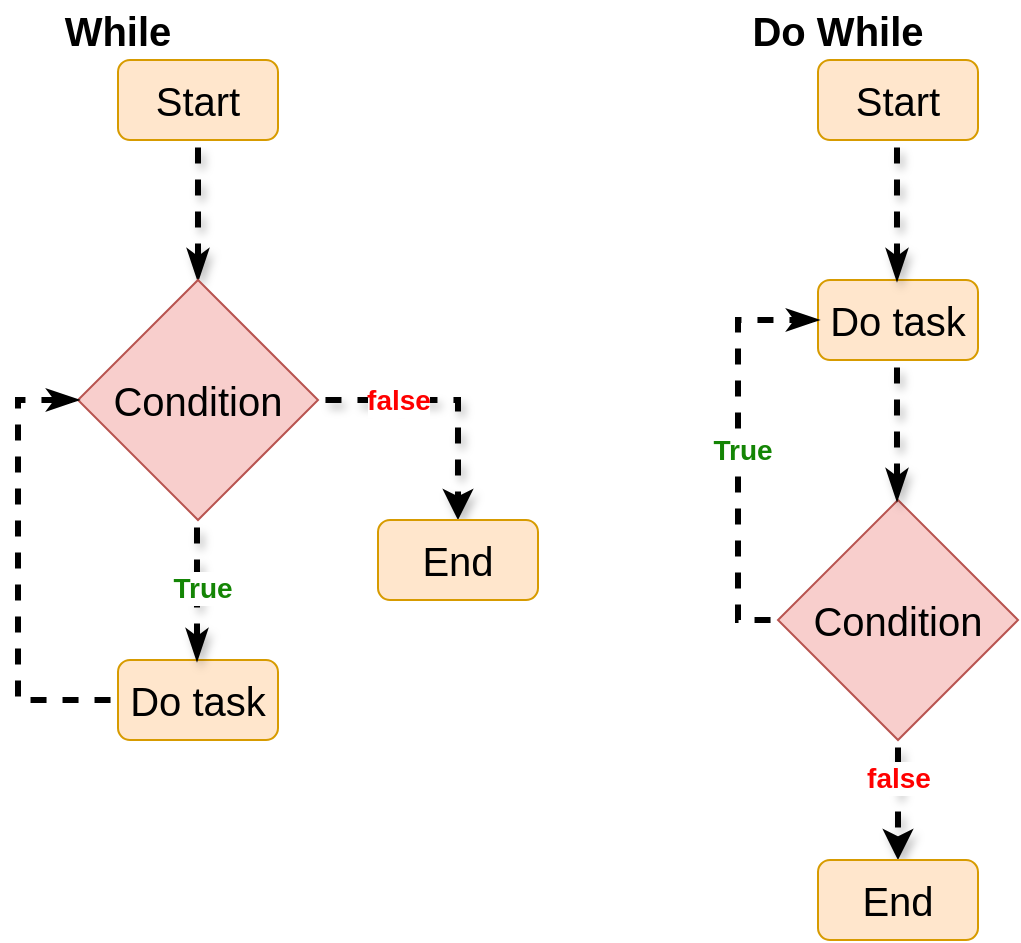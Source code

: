 <mxfile version="24.7.7">
  <diagram name="第 1 页" id="qMkWusgjriI_kuugpoxR">
    <mxGraphModel dx="1306" dy="714" grid="0" gridSize="10" guides="1" tooltips="1" connect="1" arrows="1" fold="1" page="1" pageScale="1" pageWidth="900" pageHeight="1600" math="0" shadow="0">
      <root>
        <mxCell id="0" />
        <mxCell id="1" parent="0" />
        <mxCell id="8KqGE17TKITH780qZiyp-4" style="edgeStyle=orthogonalEdgeStyle;rounded=0;orthogonalLoop=1;jettySize=auto;html=1;exitX=0.5;exitY=1;exitDx=0;exitDy=0;entryX=0.5;entryY=0;entryDx=0;entryDy=0;strokeWidth=3;flowAnimation=1;endArrow=classicThin;endFill=1;shadow=1;" edge="1" parent="1" source="8KqGE17TKITH780qZiyp-2" target="8KqGE17TKITH780qZiyp-3">
          <mxGeometry relative="1" as="geometry" />
        </mxCell>
        <mxCell id="8KqGE17TKITH780qZiyp-2" value="Start" style="rounded=1;whiteSpace=wrap;html=1;fontSize=20;fontStyle=0;fillColor=#ffe6cc;strokeColor=#d79b00;" vertex="1" parent="1">
          <mxGeometry x="150" y="120" width="80" height="40" as="geometry" />
        </mxCell>
        <mxCell id="8KqGE17TKITH780qZiyp-6" value="false" style="edgeStyle=orthogonalEdgeStyle;rounded=0;orthogonalLoop=1;jettySize=auto;html=1;exitX=1;exitY=0.5;exitDx=0;exitDy=0;entryX=0.5;entryY=0;entryDx=0;entryDy=0;strokeWidth=3;flowAnimation=1;shadow=1;fontSize=14;fontColor=#ff0000;fontStyle=1" edge="1" parent="1" source="8KqGE17TKITH780qZiyp-3" target="8KqGE17TKITH780qZiyp-5">
          <mxGeometry x="-0.385" relative="1" as="geometry">
            <mxPoint as="offset" />
          </mxGeometry>
        </mxCell>
        <mxCell id="8KqGE17TKITH780qZiyp-3" value="Condition" style="rhombus;whiteSpace=wrap;html=1;fontSize=20;fontStyle=0;fillColor=#f8cecc;strokeColor=#b85450;" vertex="1" parent="1">
          <mxGeometry x="130" y="230" width="120" height="120" as="geometry" />
        </mxCell>
        <mxCell id="8KqGE17TKITH780qZiyp-5" value="End" style="rounded=1;whiteSpace=wrap;html=1;fontSize=20;fontStyle=0;fillColor=#ffe6cc;strokeColor=#d79b00;" vertex="1" parent="1">
          <mxGeometry x="280" y="350" width="80" height="40" as="geometry" />
        </mxCell>
        <mxCell id="8KqGE17TKITH780qZiyp-9" style="edgeStyle=orthogonalEdgeStyle;shape=connector;rounded=0;orthogonalLoop=1;jettySize=auto;html=1;exitX=0;exitY=0.5;exitDx=0;exitDy=0;entryX=0;entryY=0.5;entryDx=0;entryDy=0;strokeColor=default;strokeWidth=3;align=center;verticalAlign=middle;fontFamily=Helvetica;fontSize=11;fontColor=default;labelBackgroundColor=default;endArrow=classicThin;endFill=1;flowAnimation=1;" edge="1" parent="1" source="8KqGE17TKITH780qZiyp-7" target="8KqGE17TKITH780qZiyp-3">
          <mxGeometry relative="1" as="geometry">
            <Array as="points">
              <mxPoint x="100" y="440" />
              <mxPoint x="100" y="290" />
            </Array>
          </mxGeometry>
        </mxCell>
        <mxCell id="8KqGE17TKITH780qZiyp-7" value="Do task" style="rounded=1;whiteSpace=wrap;html=1;fontSize=20;fontStyle=0;fillColor=#ffe6cc;strokeColor=#d79b00;" vertex="1" parent="1">
          <mxGeometry x="150" y="420" width="80" height="40" as="geometry" />
        </mxCell>
        <mxCell id="8KqGE17TKITH780qZiyp-8" style="edgeStyle=orthogonalEdgeStyle;rounded=0;orthogonalLoop=1;jettySize=auto;html=1;exitX=0.5;exitY=1;exitDx=0;exitDy=0;entryX=0.5;entryY=0;entryDx=0;entryDy=0;strokeWidth=3;flowAnimation=1;endArrow=classicThin;endFill=1;shadow=1;" edge="1" parent="1">
          <mxGeometry relative="1" as="geometry">
            <mxPoint x="189.5" y="350" as="sourcePoint" />
            <mxPoint x="189.5" y="420" as="targetPoint" />
          </mxGeometry>
        </mxCell>
        <mxCell id="8KqGE17TKITH780qZiyp-10" value="True" style="edgeLabel;html=1;align=center;verticalAlign=middle;resizable=0;points=[];fontFamily=Helvetica;fontSize=14;fontColor=#148505;labelBackgroundColor=default;fontStyle=1" vertex="1" connectable="0" parent="8KqGE17TKITH780qZiyp-8">
          <mxGeometry x="-0.029" y="2" relative="1" as="geometry">
            <mxPoint as="offset" />
          </mxGeometry>
        </mxCell>
        <mxCell id="8KqGE17TKITH780qZiyp-12" value="Start" style="rounded=1;whiteSpace=wrap;html=1;fontSize=20;fontStyle=0;fillColor=#ffe6cc;strokeColor=#d79b00;" vertex="1" parent="1">
          <mxGeometry x="500" y="120" width="80" height="40" as="geometry" />
        </mxCell>
        <mxCell id="8KqGE17TKITH780qZiyp-13" value="false" style="edgeStyle=orthogonalEdgeStyle;rounded=0;orthogonalLoop=1;jettySize=auto;html=1;exitX=0.5;exitY=1;exitDx=0;exitDy=0;entryX=0.5;entryY=0;entryDx=0;entryDy=0;strokeWidth=3;flowAnimation=1;shadow=1;fontSize=14;fontColor=#ff0000;fontStyle=1" edge="1" parent="1" source="8KqGE17TKITH780qZiyp-14" target="8KqGE17TKITH780qZiyp-15">
          <mxGeometry x="-0.385" relative="1" as="geometry">
            <mxPoint as="offset" />
          </mxGeometry>
        </mxCell>
        <mxCell id="8KqGE17TKITH780qZiyp-15" value="End" style="rounded=1;whiteSpace=wrap;html=1;fontSize=20;fontStyle=0;fillColor=#ffe6cc;strokeColor=#d79b00;" vertex="1" parent="1">
          <mxGeometry x="500" y="520" width="80" height="40" as="geometry" />
        </mxCell>
        <mxCell id="8KqGE17TKITH780qZiyp-17" value="Do task" style="rounded=1;whiteSpace=wrap;html=1;fontSize=20;fontStyle=0;fillColor=#ffe6cc;strokeColor=#d79b00;" vertex="1" parent="1">
          <mxGeometry x="500" y="230" width="80" height="40" as="geometry" />
        </mxCell>
        <mxCell id="8KqGE17TKITH780qZiyp-25" style="edgeStyle=orthogonalEdgeStyle;shape=connector;rounded=0;orthogonalLoop=1;jettySize=auto;html=1;exitX=0;exitY=0.5;exitDx=0;exitDy=0;entryX=0;entryY=0.5;entryDx=0;entryDy=0;strokeColor=default;strokeWidth=3;align=center;verticalAlign=middle;fontFamily=Helvetica;fontSize=11;fontColor=default;labelBackgroundColor=default;endArrow=classicThin;endFill=1;flowAnimation=1;" edge="1" parent="1" source="8KqGE17TKITH780qZiyp-14" target="8KqGE17TKITH780qZiyp-17">
          <mxGeometry relative="1" as="geometry" />
        </mxCell>
        <mxCell id="8KqGE17TKITH780qZiyp-26" value="&lt;span style=&quot;color: rgb(20, 133, 5); font-size: 14px; font-weight: 700;&quot;&gt;True&lt;/span&gt;" style="edgeLabel;html=1;align=center;verticalAlign=middle;resizable=0;points=[];fontFamily=Helvetica;fontSize=11;fontColor=default;labelBackgroundColor=default;" vertex="1" connectable="0" parent="8KqGE17TKITH780qZiyp-25">
          <mxGeometry y="-2" relative="1" as="geometry">
            <mxPoint as="offset" />
          </mxGeometry>
        </mxCell>
        <mxCell id="8KqGE17TKITH780qZiyp-14" value="Condition" style="rhombus;whiteSpace=wrap;html=1;fontSize=20;fontStyle=0;fillColor=#f8cecc;strokeColor=#b85450;" vertex="1" parent="1">
          <mxGeometry x="480" y="340" width="120" height="120" as="geometry" />
        </mxCell>
        <mxCell id="8KqGE17TKITH780qZiyp-22" style="edgeStyle=orthogonalEdgeStyle;rounded=0;orthogonalLoop=1;jettySize=auto;html=1;exitX=0.5;exitY=1;exitDx=0;exitDy=0;entryX=0.5;entryY=0;entryDx=0;entryDy=0;strokeWidth=3;flowAnimation=1;endArrow=classicThin;endFill=1;shadow=1;" edge="1" parent="1">
          <mxGeometry relative="1" as="geometry">
            <mxPoint x="539.5" y="160" as="sourcePoint" />
            <mxPoint x="539.5" y="230" as="targetPoint" />
          </mxGeometry>
        </mxCell>
        <mxCell id="8KqGE17TKITH780qZiyp-23" style="edgeStyle=orthogonalEdgeStyle;rounded=0;orthogonalLoop=1;jettySize=auto;html=1;exitX=0.5;exitY=1;exitDx=0;exitDy=0;entryX=0.5;entryY=0;entryDx=0;entryDy=0;strokeWidth=3;flowAnimation=1;endArrow=classicThin;endFill=1;shadow=1;" edge="1" parent="1">
          <mxGeometry relative="1" as="geometry">
            <mxPoint x="539.5" y="270" as="sourcePoint" />
            <mxPoint x="539.5" y="340" as="targetPoint" />
          </mxGeometry>
        </mxCell>
        <mxCell id="8KqGE17TKITH780qZiyp-27" value="While" style="text;html=1;align=center;verticalAlign=middle;whiteSpace=wrap;rounded=0;fontFamily=Helvetica;fontSize=20;fontColor=default;labelBackgroundColor=default;fontStyle=1" vertex="1" parent="1">
          <mxGeometry x="120" y="90" width="60" height="30" as="geometry" />
        </mxCell>
        <mxCell id="8KqGE17TKITH780qZiyp-28" value="Do While" style="text;html=1;align=center;verticalAlign=middle;whiteSpace=wrap;rounded=0;fontFamily=Helvetica;fontSize=20;fontColor=default;labelBackgroundColor=default;fontStyle=1" vertex="1" parent="1">
          <mxGeometry x="460" y="90" width="100" height="30" as="geometry" />
        </mxCell>
      </root>
    </mxGraphModel>
  </diagram>
</mxfile>
